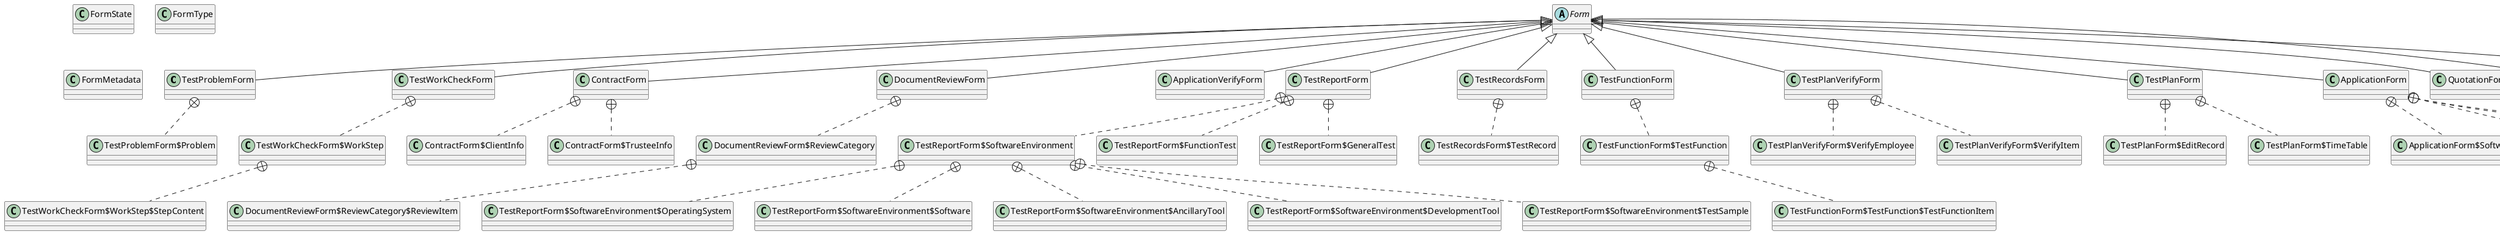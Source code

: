 @startuml
class TestProblemForm {
}
class TestProblemForm$Problem {
}
class TestWorkCheckForm {
}
class TestWorkCheckForm$WorkStep {
}
class TestWorkCheckForm$WorkStep$StepContent {
}
abstract class Form {
}
class FormState {
}
class FormType {
}
class ContractForm {
}
class ContractForm$ClientInfo {
}
class ContractForm$TrusteeInfo {
}
class DocumentReviewForm {
}
class DocumentReviewForm$ReviewCategory {
}
class DocumentReviewForm$ReviewCategory$ReviewItem {
}
class ApplicationVerifyForm {
}
class TestReportForm {
}
class TestReportForm$SoftwareEnvironment {
}
class TestReportForm$SoftwareEnvironment$OperatingSystem {
}
class TestReportForm$SoftwareEnvironment$Software {
}
class TestReportForm$SoftwareEnvironment$AncillaryTool {
}
class TestReportForm$SoftwareEnvironment$DevelopmentTool {
}
class TestReportForm$SoftwareEnvironment$TestSample {
}
class TestReportForm$FunctionTest {
}
class TestReportForm$GeneralTest {
}
class TestRecordsForm {
}
class TestRecordsForm$TestRecord {
}
class TestFunctionForm {
}
class TestFunctionForm$TestFunction {
}
class TestFunctionForm$TestFunction$TestFunctionItem {
}
class TestPlanVerifyForm {
}
class TestPlanVerifyForm$VerifyEmployee {
}
class TestPlanVerifyForm$VerifyItem {
}
class FormMetadata {
}
class TestPlanForm {
}
class TestPlanForm$EditRecord {
}
class TestPlanForm$TimeTable {
}
class ApplicationForm {
}
class ApplicationForm$SoftwareScale {
}
class ApplicationForm$ClientSystem {
}
class ApplicationForm$Medium {
}
class ApplicationForm$CompanyInfo {
}
class QuotationForm {
}
class ConfidentialityForm {
}
class ReportVerifyForm {
}


Form <|-- TestProblemForm
TestProblemForm +.. TestProblemForm$Problem
Form <|-- TestWorkCheckForm
TestWorkCheckForm +.. TestWorkCheckForm$WorkStep
TestWorkCheckForm$WorkStep +.. TestWorkCheckForm$WorkStep$StepContent
Form <|-- ContractForm
ContractForm +.. ContractForm$ClientInfo
ContractForm +.. ContractForm$TrusteeInfo
Form <|-- DocumentReviewForm
DocumentReviewForm +.. DocumentReviewForm$ReviewCategory
DocumentReviewForm$ReviewCategory +.. DocumentReviewForm$ReviewCategory$ReviewItem
Form <|-- ApplicationVerifyForm
Form <|-- TestReportForm
TestReportForm +.. TestReportForm$SoftwareEnvironment
TestReportForm$SoftwareEnvironment +.. TestReportForm$SoftwareEnvironment$OperatingSystem
TestReportForm$SoftwareEnvironment +.. TestReportForm$SoftwareEnvironment$Software
TestReportForm$SoftwareEnvironment +.. TestReportForm$SoftwareEnvironment$AncillaryTool
TestReportForm$SoftwareEnvironment +.. TestReportForm$SoftwareEnvironment$DevelopmentTool
TestReportForm$SoftwareEnvironment +.. TestReportForm$SoftwareEnvironment$TestSample
TestReportForm +.. TestReportForm$FunctionTest
TestReportForm +.. TestReportForm$GeneralTest
Form <|-- TestRecordsForm
TestRecordsForm +.. TestRecordsForm$TestRecord
Form <|-- TestFunctionForm
TestFunctionForm +.. TestFunctionForm$TestFunction
TestFunctionForm$TestFunction +.. TestFunctionForm$TestFunction$TestFunctionItem
Form <|-- TestPlanVerifyForm
TestPlanVerifyForm +.. TestPlanVerifyForm$VerifyEmployee
TestPlanVerifyForm +.. TestPlanVerifyForm$VerifyItem
Form <|-- TestPlanForm
TestPlanForm +.. TestPlanForm$EditRecord
TestPlanForm +.. TestPlanForm$TimeTable
Form <|-- ApplicationForm
ApplicationForm +.. ApplicationForm$SoftwareScale
ApplicationForm +.. ApplicationForm$ClientSystem
ApplicationForm +.. ApplicationForm$Medium
ApplicationForm +.. ApplicationForm$CompanyInfo
Form <|-- QuotationForm
Form <|-- ConfidentialityForm
Form <|-- ReportVerifyForm
@enduml